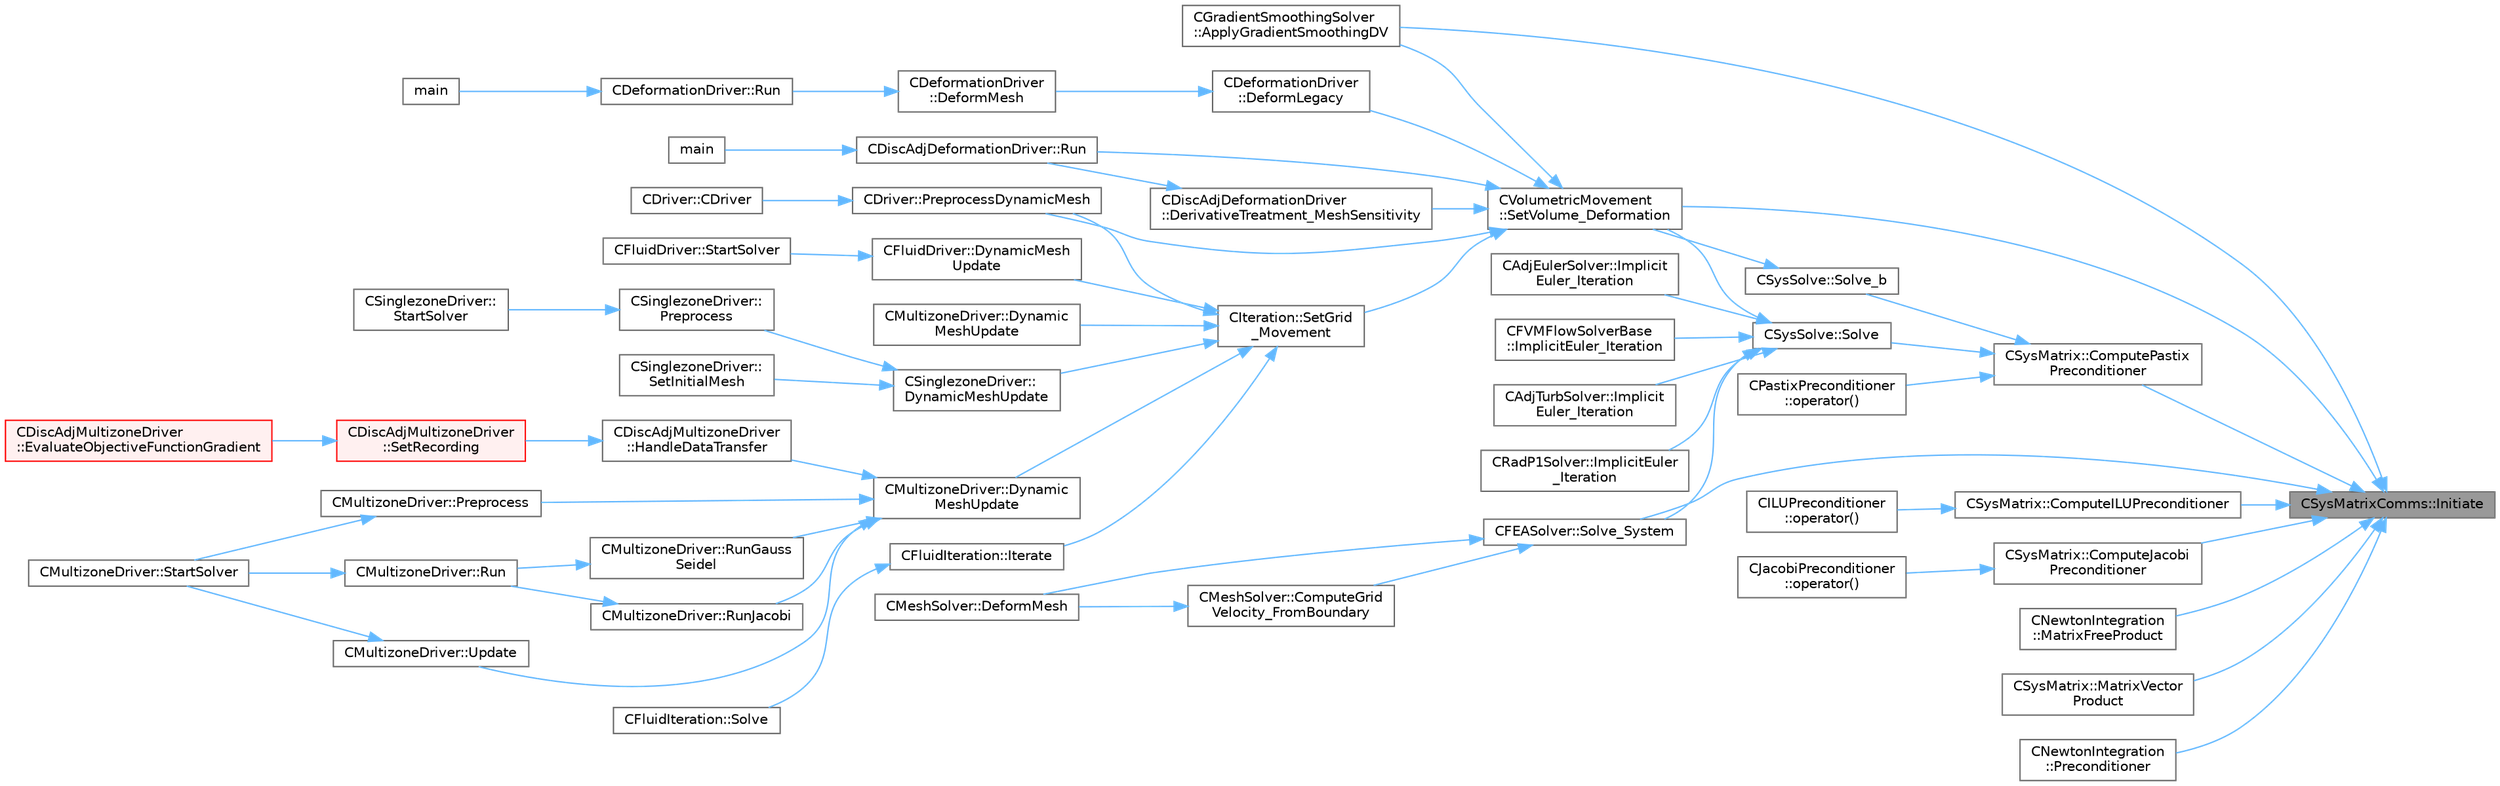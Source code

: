 digraph "CSysMatrixComms::Initiate"
{
 // LATEX_PDF_SIZE
  bgcolor="transparent";
  edge [fontname=Helvetica,fontsize=10,labelfontname=Helvetica,labelfontsize=10];
  node [fontname=Helvetica,fontsize=10,shape=box,height=0.2,width=0.4];
  rankdir="RL";
  Node1 [id="Node000001",label="CSysMatrixComms::Initiate",height=0.2,width=0.4,color="gray40", fillcolor="grey60", style="filled", fontcolor="black",tooltip="Routine to load a vector quantity into the data structures for MPI point-to-point communication and t..."];
  Node1 -> Node2 [id="edge1_Node000001_Node000002",dir="back",color="steelblue1",style="solid",tooltip=" "];
  Node2 [id="Node000002",label="CGradientSmoothingSolver\l::ApplyGradientSmoothingDV",height=0.2,width=0.4,color="grey40", fillcolor="white", style="filled",URL="$classCGradientSmoothingSolver.html#a443fb04934697664cd7defae114e6ef4",tooltip="All steps required for smoothing the whole system on DV level in an iterative way."];
  Node1 -> Node3 [id="edge2_Node000001_Node000003",dir="back",color="steelblue1",style="solid",tooltip=" "];
  Node3 [id="Node000003",label="CSysMatrix::ComputeILUPreconditioner",height=0.2,width=0.4,color="grey40", fillcolor="white", style="filled",URL="$classCSysMatrix.html#a5f8beb6ce9ba7a0fc21b64c76a290cc6",tooltip="Multiply CSysVector by the preconditioner."];
  Node3 -> Node4 [id="edge3_Node000003_Node000004",dir="back",color="steelblue1",style="solid",tooltip=" "];
  Node4 [id="Node000004",label="CILUPreconditioner\l::operator()",height=0.2,width=0.4,color="grey40", fillcolor="white", style="filled",URL="$classCILUPreconditioner.html#a63cbac38cfdc3d7bc06b9c0675b45bbf",tooltip="Operator that defines the preconditioner operation."];
  Node1 -> Node5 [id="edge4_Node000001_Node000005",dir="back",color="steelblue1",style="solid",tooltip=" "];
  Node5 [id="Node000005",label="CSysMatrix::ComputeJacobi\lPreconditioner",height=0.2,width=0.4,color="grey40", fillcolor="white", style="filled",URL="$classCSysMatrix.html#af8c53a14b7928dd959258e0235c33b2f",tooltip="Multiply CSysVector by the preconditioner."];
  Node5 -> Node6 [id="edge5_Node000005_Node000006",dir="back",color="steelblue1",style="solid",tooltip=" "];
  Node6 [id="Node000006",label="CJacobiPreconditioner\l::operator()",height=0.2,width=0.4,color="grey40", fillcolor="white", style="filled",URL="$classCJacobiPreconditioner.html#a9da76c92bb4cbdc05fdaa73bd40a012c",tooltip="operator that defines the preconditioner operation"];
  Node1 -> Node7 [id="edge6_Node000001_Node000007",dir="back",color="steelblue1",style="solid",tooltip=" "];
  Node7 [id="Node000007",label="CSysMatrix::ComputePastix\lPreconditioner",height=0.2,width=0.4,color="grey40", fillcolor="white", style="filled",URL="$classCSysMatrix.html#a7012e3d084d285dab57634a6e8158fb8",tooltip="Apply the PaStiX factorization to CSysVec."];
  Node7 -> Node8 [id="edge7_Node000007_Node000008",dir="back",color="steelblue1",style="solid",tooltip=" "];
  Node8 [id="Node000008",label="CPastixPreconditioner\l::operator()",height=0.2,width=0.4,color="grey40", fillcolor="white", style="filled",URL="$classCPastixPreconditioner.html#ac65bc3d78293d6bab8cae0787d77280f",tooltip="Operator that defines the preconditioner operation."];
  Node7 -> Node9 [id="edge8_Node000007_Node000009",dir="back",color="steelblue1",style="solid",tooltip=" "];
  Node9 [id="Node000009",label="CSysSolve::Solve",height=0.2,width=0.4,color="grey40", fillcolor="white", style="filled",URL="$classCSysSolve.html#a8b6b6ec9a70f8207cbf0b7a5c37eaef8",tooltip="Solve the linear system using a Krylov subspace method."];
  Node9 -> Node10 [id="edge9_Node000009_Node000010",dir="back",color="steelblue1",style="solid",tooltip=" "];
  Node10 [id="Node000010",label="CAdjEulerSolver::Implicit\lEuler_Iteration",height=0.2,width=0.4,color="grey40", fillcolor="white", style="filled",URL="$classCAdjEulerSolver.html#ab35fe7a0b2f840506e91d49961e07485",tooltip="Update the solution using an implicit solver."];
  Node9 -> Node11 [id="edge10_Node000009_Node000011",dir="back",color="steelblue1",style="solid",tooltip=" "];
  Node11 [id="Node000011",label="CFVMFlowSolverBase\l::ImplicitEuler_Iteration",height=0.2,width=0.4,color="grey40", fillcolor="white", style="filled",URL="$classCFVMFlowSolverBase.html#ae3dcd50af33a82348b11e50aa41f43a9",tooltip="Implementation of implicit Euler iteration."];
  Node9 -> Node12 [id="edge11_Node000009_Node000012",dir="back",color="steelblue1",style="solid",tooltip=" "];
  Node12 [id="Node000012",label="CAdjTurbSolver::Implicit\lEuler_Iteration",height=0.2,width=0.4,color="grey40", fillcolor="white", style="filled",URL="$classCAdjTurbSolver.html#a119fd6cc599337fd229174474d69f0fb",tooltip="Update the solution using an implicit solver."];
  Node9 -> Node13 [id="edge12_Node000009_Node000013",dir="back",color="steelblue1",style="solid",tooltip=" "];
  Node13 [id="Node000013",label="CRadP1Solver::ImplicitEuler\l_Iteration",height=0.2,width=0.4,color="grey40", fillcolor="white", style="filled",URL="$classCRadP1Solver.html#a23716727a079c099d449da9befa86696",tooltip="Update the solution using an implicit solver."];
  Node9 -> Node14 [id="edge13_Node000009_Node000014",dir="back",color="steelblue1",style="solid",tooltip=" "];
  Node14 [id="Node000014",label="CVolumetricMovement\l::SetVolume_Deformation",height=0.2,width=0.4,color="grey40", fillcolor="white", style="filled",URL="$classCVolumetricMovement.html#a96c9dadafe051a2479ef4ec4b51adb04",tooltip="Grid deformation using the spring analogy method."];
  Node14 -> Node2 [id="edge14_Node000014_Node000002",dir="back",color="steelblue1",style="solid",tooltip=" "];
  Node14 -> Node15 [id="edge15_Node000014_Node000015",dir="back",color="steelblue1",style="solid",tooltip=" "];
  Node15 [id="Node000015",label="CDeformationDriver\l::DeformLegacy",height=0.2,width=0.4,color="grey40", fillcolor="white", style="filled",URL="$classCDeformationDriver.html#a3a78157ae57334880516fa9b84b81c0a",tooltip="Mesh deformation based on legacy implementation."];
  Node15 -> Node16 [id="edge16_Node000015_Node000016",dir="back",color="steelblue1",style="solid",tooltip=" "];
  Node16 [id="Node000016",label="CDeformationDriver\l::DeformMesh",height=0.2,width=0.4,color="grey40", fillcolor="white", style="filled",URL="$classCDeformationDriver.html#a65c57fd20981a9d24e54421f381e0570",tooltip="Mesh deformation based on linear elasticity solver (CMeshSolver)."];
  Node16 -> Node17 [id="edge17_Node000016_Node000017",dir="back",color="steelblue1",style="solid",tooltip=" "];
  Node17 [id="Node000017",label="CDeformationDriver::Run",height=0.2,width=0.4,color="grey40", fillcolor="white", style="filled",URL="$classCDeformationDriver.html#aa6da6453a3790a001ed9cb135926e107",tooltip="Launch the driver computation."];
  Node17 -> Node18 [id="edge18_Node000017_Node000018",dir="back",color="steelblue1",style="solid",tooltip=" "];
  Node18 [id="Node000018",label="main",height=0.2,width=0.4,color="grey40", fillcolor="white", style="filled",URL="$SU2__DEF_8cpp.html#a0ddf1224851353fc92bfbff6f499fa97",tooltip=" "];
  Node14 -> Node19 [id="edge19_Node000014_Node000019",dir="back",color="steelblue1",style="solid",tooltip=" "];
  Node19 [id="Node000019",label="CDiscAdjDeformationDriver\l::DerivativeTreatment_MeshSensitivity",height=0.2,width=0.4,color="grey40", fillcolor="white", style="filled",URL="$classCDiscAdjDeformationDriver.html#af5515939a522d7ce41d1ba12be83c55b",tooltip="Treatment of derivatives with the Sobolev smoothing solver."];
  Node19 -> Node20 [id="edge20_Node000019_Node000020",dir="back",color="steelblue1",style="solid",tooltip=" "];
  Node20 [id="Node000020",label="CDiscAdjDeformationDriver::Run",height=0.2,width=0.4,color="grey40", fillcolor="white", style="filled",URL="$classCDiscAdjDeformationDriver.html#adb51f9096356607d6f48c05891dec0cb",tooltip="Launch the driver computation."];
  Node20 -> Node21 [id="edge21_Node000020_Node000021",dir="back",color="steelblue1",style="solid",tooltip=" "];
  Node21 [id="Node000021",label="main",height=0.2,width=0.4,color="grey40", fillcolor="white", style="filled",URL="$SU2__DOT_8cpp.html#a0ddf1224851353fc92bfbff6f499fa97",tooltip=" "];
  Node14 -> Node22 [id="edge22_Node000014_Node000022",dir="back",color="steelblue1",style="solid",tooltip=" "];
  Node22 [id="Node000022",label="CDriver::PreprocessDynamicMesh",height=0.2,width=0.4,color="grey40", fillcolor="white", style="filled",URL="$classCDriver.html#a1c1a52f57d73376cd2e95e730274a6ae",tooltip="GridMovement_Preprocessing."];
  Node22 -> Node23 [id="edge23_Node000022_Node000023",dir="back",color="steelblue1",style="solid",tooltip=" "];
  Node23 [id="Node000023",label="CDriver::CDriver",height=0.2,width=0.4,color="grey40", fillcolor="white", style="filled",URL="$classCDriver.html#a3fca4a013a6efa9bbb38fe78a86b5f3d",tooltip="Constructor of the class."];
  Node14 -> Node20 [id="edge24_Node000014_Node000020",dir="back",color="steelblue1",style="solid",tooltip=" "];
  Node14 -> Node24 [id="edge25_Node000014_Node000024",dir="back",color="steelblue1",style="solid",tooltip=" "];
  Node24 [id="Node000024",label="CIteration::SetGrid\l_Movement",height=0.2,width=0.4,color="grey40", fillcolor="white", style="filled",URL="$classCIteration.html#a7b36785762f6b0c214569b185b858b6c",tooltip="Updates the positions and grid velocities for dynamic meshes between physical time steps."];
  Node24 -> Node25 [id="edge26_Node000024_Node000025",dir="back",color="steelblue1",style="solid",tooltip=" "];
  Node25 [id="Node000025",label="CFluidDriver::DynamicMesh\lUpdate",height=0.2,width=0.4,color="grey40", fillcolor="white", style="filled",URL="$classCFluidDriver.html#a169667db03c0f4e2511d23a8a29280f6",tooltip="Perform a dynamic mesh deformation, included grid velocity computation and the update of the multi-gr..."];
  Node25 -> Node26 [id="edge27_Node000025_Node000026",dir="back",color="steelblue1",style="solid",tooltip=" "];
  Node26 [id="Node000026",label="CFluidDriver::StartSolver",height=0.2,width=0.4,color="grey40", fillcolor="white", style="filled",URL="$classCFluidDriver.html#aa0139a1e26f43f0154854c9f99ded978",tooltip="Launch the computation for all zones and all physics."];
  Node24 -> Node27 [id="edge28_Node000024_Node000027",dir="back",color="steelblue1",style="solid",tooltip=" "];
  Node27 [id="Node000027",label="CMultizoneDriver::Dynamic\lMeshUpdate",height=0.2,width=0.4,color="grey40", fillcolor="white", style="filled",URL="$classCMultizoneDriver.html#a53ec5acb13bb0e897515e098b11b10ac",tooltip="Perform a dynamic mesh deformation, included grid velocity computation and the update of the multigri..."];
  Node24 -> Node28 [id="edge29_Node000024_Node000028",dir="back",color="steelblue1",style="solid",tooltip=" "];
  Node28 [id="Node000028",label="CSinglezoneDriver::\lDynamicMeshUpdate",height=0.2,width=0.4,color="grey40", fillcolor="white", style="filled",URL="$classCSinglezoneDriver.html#a2f88f82c3b958d60452d5513daf5c128",tooltip="Perform a dynamic mesh deformation, included grid velocity computation and the update of the multigri..."];
  Node28 -> Node29 [id="edge30_Node000028_Node000029",dir="back",color="steelblue1",style="solid",tooltip=" "];
  Node29 [id="Node000029",label="CSinglezoneDriver::\lPreprocess",height=0.2,width=0.4,color="grey40", fillcolor="white", style="filled",URL="$classCSinglezoneDriver.html#a0b2c8c9b257915d6b19d72014f3bb82a",tooltip="Preprocess the single-zone iteration."];
  Node29 -> Node30 [id="edge31_Node000029_Node000030",dir="back",color="steelblue1",style="solid",tooltip=" "];
  Node30 [id="Node000030",label="CSinglezoneDriver::\lStartSolver",height=0.2,width=0.4,color="grey40", fillcolor="white", style="filled",URL="$classCSinglezoneDriver.html#ac98c6acfe034381fb3b77c6753c4d734",tooltip="[Overload] Launch the computation for single-zone problems."];
  Node28 -> Node31 [id="edge32_Node000028_Node000031",dir="back",color="steelblue1",style="solid",tooltip=" "];
  Node31 [id="Node000031",label="CSinglezoneDriver::\lSetInitialMesh",height=0.2,width=0.4,color="grey40", fillcolor="white", style="filled",URL="$classCSinglezoneDriver.html#aec7315f833718d3f1ac6c2fb2b2a661b",tooltip="Perform a mesh deformation as initial condition."];
  Node24 -> Node32 [id="edge33_Node000024_Node000032",dir="back",color="steelblue1",style="solid",tooltip=" "];
  Node32 [id="Node000032",label="CMultizoneDriver::Dynamic\lMeshUpdate",height=0.2,width=0.4,color="grey40", fillcolor="white", style="filled",URL="$classCMultizoneDriver.html#a9369ae70a2e529fa81cef90c3857f1c7",tooltip="Perform a dynamic mesh deformation, including grid velocity computation and update of the multigrid s..."];
  Node32 -> Node33 [id="edge34_Node000032_Node000033",dir="back",color="steelblue1",style="solid",tooltip=" "];
  Node33 [id="Node000033",label="CDiscAdjMultizoneDriver\l::HandleDataTransfer",height=0.2,width=0.4,color="grey40", fillcolor="white", style="filled",URL="$classCDiscAdjMultizoneDriver.html#ab33de05a7a1f77dcf60014a4a35dd4f1",tooltip="Transfer data between zones and update grids when required."];
  Node33 -> Node34 [id="edge35_Node000033_Node000034",dir="back",color="steelblue1",style="solid",tooltip=" "];
  Node34 [id="Node000034",label="CDiscAdjMultizoneDriver\l::SetRecording",height=0.2,width=0.4,color="red", fillcolor="#FFF0F0", style="filled",URL="$classCDiscAdjMultizoneDriver.html#a6858d2798084ac58973760b98cbc268d",tooltip="Record one iteration of the primal problem within each zone."];
  Node34 -> Node35 [id="edge36_Node000034_Node000035",dir="back",color="steelblue1",style="solid",tooltip=" "];
  Node35 [id="Node000035",label="CDiscAdjMultizoneDriver\l::EvaluateObjectiveFunctionGradient",height=0.2,width=0.4,color="red", fillcolor="#FFF0F0", style="filled",URL="$classCDiscAdjMultizoneDriver.html#a7a644ee8fc2141f2083b91afd2cab856",tooltip="Evaluate the gradient of the objective function and add to \"External\"."];
  Node32 -> Node39 [id="edge37_Node000032_Node000039",dir="back",color="steelblue1",style="solid",tooltip=" "];
  Node39 [id="Node000039",label="CMultizoneDriver::Preprocess",height=0.2,width=0.4,color="grey40", fillcolor="white", style="filled",URL="$classCMultizoneDriver.html#a92c39c3bdad3f83c17e7bdf8acbfe0f7",tooltip="Preprocess the multizone iteration."];
  Node39 -> Node40 [id="edge38_Node000039_Node000040",dir="back",color="steelblue1",style="solid",tooltip=" "];
  Node40 [id="Node000040",label="CMultizoneDriver::StartSolver",height=0.2,width=0.4,color="grey40", fillcolor="white", style="filled",URL="$classCMultizoneDriver.html#a48545e4827cc34298f792995e06d90dd",tooltip="[Overload] Launch the computation for multizone problems."];
  Node32 -> Node41 [id="edge39_Node000032_Node000041",dir="back",color="steelblue1",style="solid",tooltip=" "];
  Node41 [id="Node000041",label="CMultizoneDriver::RunGauss\lSeidel",height=0.2,width=0.4,color="grey40", fillcolor="white", style="filled",URL="$classCMultizoneDriver.html#a264bb90660193f4c197a3b64df8ccb22",tooltip="Run a Block Gauss-Seidel iteration in all physical zones."];
  Node41 -> Node42 [id="edge40_Node000041_Node000042",dir="back",color="steelblue1",style="solid",tooltip=" "];
  Node42 [id="Node000042",label="CMultizoneDriver::Run",height=0.2,width=0.4,color="grey40", fillcolor="white", style="filled",URL="$classCMultizoneDriver.html#abe9df84668f2019fb5e1921752994dea",tooltip="Solves one time iteration."];
  Node42 -> Node40 [id="edge41_Node000042_Node000040",dir="back",color="steelblue1",style="solid",tooltip=" "];
  Node32 -> Node43 [id="edge42_Node000032_Node000043",dir="back",color="steelblue1",style="solid",tooltip=" "];
  Node43 [id="Node000043",label="CMultizoneDriver::RunJacobi",height=0.2,width=0.4,color="grey40", fillcolor="white", style="filled",URL="$classCMultizoneDriver.html#a6a3c67903b810b5cd8c392691ff2e86e",tooltip="Run a Block-Jacobi iteration in all physical zones."];
  Node43 -> Node42 [id="edge43_Node000043_Node000042",dir="back",color="steelblue1",style="solid",tooltip=" "];
  Node32 -> Node44 [id="edge44_Node000032_Node000044",dir="back",color="steelblue1",style="solid",tooltip=" "];
  Node44 [id="Node000044",label="CMultizoneDriver::Update",height=0.2,width=0.4,color="grey40", fillcolor="white", style="filled",URL="$classCMultizoneDriver.html#a0bb9caf0b5fea8d01e714577b0974466",tooltip="Update the dual-time solution within multiple zones."];
  Node44 -> Node40 [id="edge45_Node000044_Node000040",dir="back",color="steelblue1",style="solid",tooltip=" "];
  Node24 -> Node45 [id="edge46_Node000024_Node000045",dir="back",color="steelblue1",style="solid",tooltip=" "];
  Node45 [id="Node000045",label="CFluidIteration::Iterate",height=0.2,width=0.4,color="grey40", fillcolor="white", style="filled",URL="$classCFluidIteration.html#a9ce0d8765aff42207afcd2c9ab6f71d8",tooltip="Perform a single iteration of the fluid system."];
  Node45 -> Node46 [id="edge47_Node000045_Node000046",dir="back",color="steelblue1",style="solid",tooltip=" "];
  Node46 [id="Node000046",label="CFluidIteration::Solve",height=0.2,width=0.4,color="grey40", fillcolor="white", style="filled",URL="$classCFluidIteration.html#ae4c454356af70246063fdcba4accb068",tooltip="Iterate the fluid system for a number of Inner_Iter iterations."];
  Node24 -> Node22 [id="edge48_Node000024_Node000022",dir="back",color="steelblue1",style="solid",tooltip=" "];
  Node9 -> Node47 [id="edge49_Node000009_Node000047",dir="back",color="steelblue1",style="solid",tooltip=" "];
  Node47 [id="Node000047",label="CFEASolver::Solve_System",height=0.2,width=0.4,color="grey40", fillcolor="white", style="filled",URL="$classCFEASolver.html#a6ade985703d84b396bae1825a6d2a3e4",tooltip="Routine to solve the Jacobian-Residual linearized system."];
  Node47 -> Node48 [id="edge50_Node000047_Node000048",dir="back",color="steelblue1",style="solid",tooltip=" "];
  Node48 [id="Node000048",label="CMeshSolver::ComputeGrid\lVelocity_FromBoundary",height=0.2,width=0.4,color="grey40", fillcolor="white", style="filled",URL="$classCMeshSolver.html#a0dde897c2a1bc27f95c5da3bb30e5c33",tooltip="Compute the grid velocity form the velocity at deformable boundary."];
  Node48 -> Node49 [id="edge51_Node000048_Node000049",dir="back",color="steelblue1",style="solid",tooltip=" "];
  Node49 [id="Node000049",label="CMeshSolver::DeformMesh",height=0.2,width=0.4,color="grey40", fillcolor="white", style="filled",URL="$classCMeshSolver.html#a573e4ddd63b680f5705f402ec317820b",tooltip="Grid deformation using the linear elasticity equations."];
  Node47 -> Node49 [id="edge52_Node000047_Node000049",dir="back",color="steelblue1",style="solid",tooltip=" "];
  Node7 -> Node50 [id="edge53_Node000007_Node000050",dir="back",color="steelblue1",style="solid",tooltip=" "];
  Node50 [id="Node000050",label="CSysSolve::Solve_b",height=0.2,width=0.4,color="grey40", fillcolor="white", style="filled",URL="$classCSysSolve.html#a070d6692abebe9e24228932f8e618925",tooltip="Solve the adjoint linear system using a Krylov subspace method."];
  Node50 -> Node14 [id="edge54_Node000050_Node000014",dir="back",color="steelblue1",style="solid",tooltip=" "];
  Node1 -> Node51 [id="edge55_Node000001_Node000051",dir="back",color="steelblue1",style="solid",tooltip=" "];
  Node51 [id="Node000051",label="CNewtonIntegration\l::MatrixFreeProduct",height=0.2,width=0.4,color="grey40", fillcolor="white", style="filled",URL="$classCNewtonIntegration.html#ae70c58a68a61016cf7109fbdf20b9a62",tooltip="Implementation of matrix-vector product with the real Jacobian of the nonlinear residuals."];
  Node1 -> Node52 [id="edge56_Node000001_Node000052",dir="back",color="steelblue1",style="solid",tooltip=" "];
  Node52 [id="Node000052",label="CSysMatrix::MatrixVector\lProduct",height=0.2,width=0.4,color="grey40", fillcolor="white", style="filled",URL="$classCSysMatrix.html#afcd4a4dd3ba3509c6785431e01f3c434",tooltip="Performs the product of a sparse matrix by a CSysVector."];
  Node1 -> Node53 [id="edge57_Node000001_Node000053",dir="back",color="steelblue1",style="solid",tooltip=" "];
  Node53 [id="Node000053",label="CNewtonIntegration\l::Preconditioner",height=0.2,width=0.4,color="grey40", fillcolor="white", style="filled",URL="$classCNewtonIntegration.html#a79013839512a0bfd866c2c0720e70014",tooltip="Wrapper for the preconditioner."];
  Node1 -> Node14 [id="edge58_Node000001_Node000014",dir="back",color="steelblue1",style="solid",tooltip=" "];
  Node1 -> Node47 [id="edge59_Node000001_Node000047",dir="back",color="steelblue1",style="solid",tooltip=" "];
}
